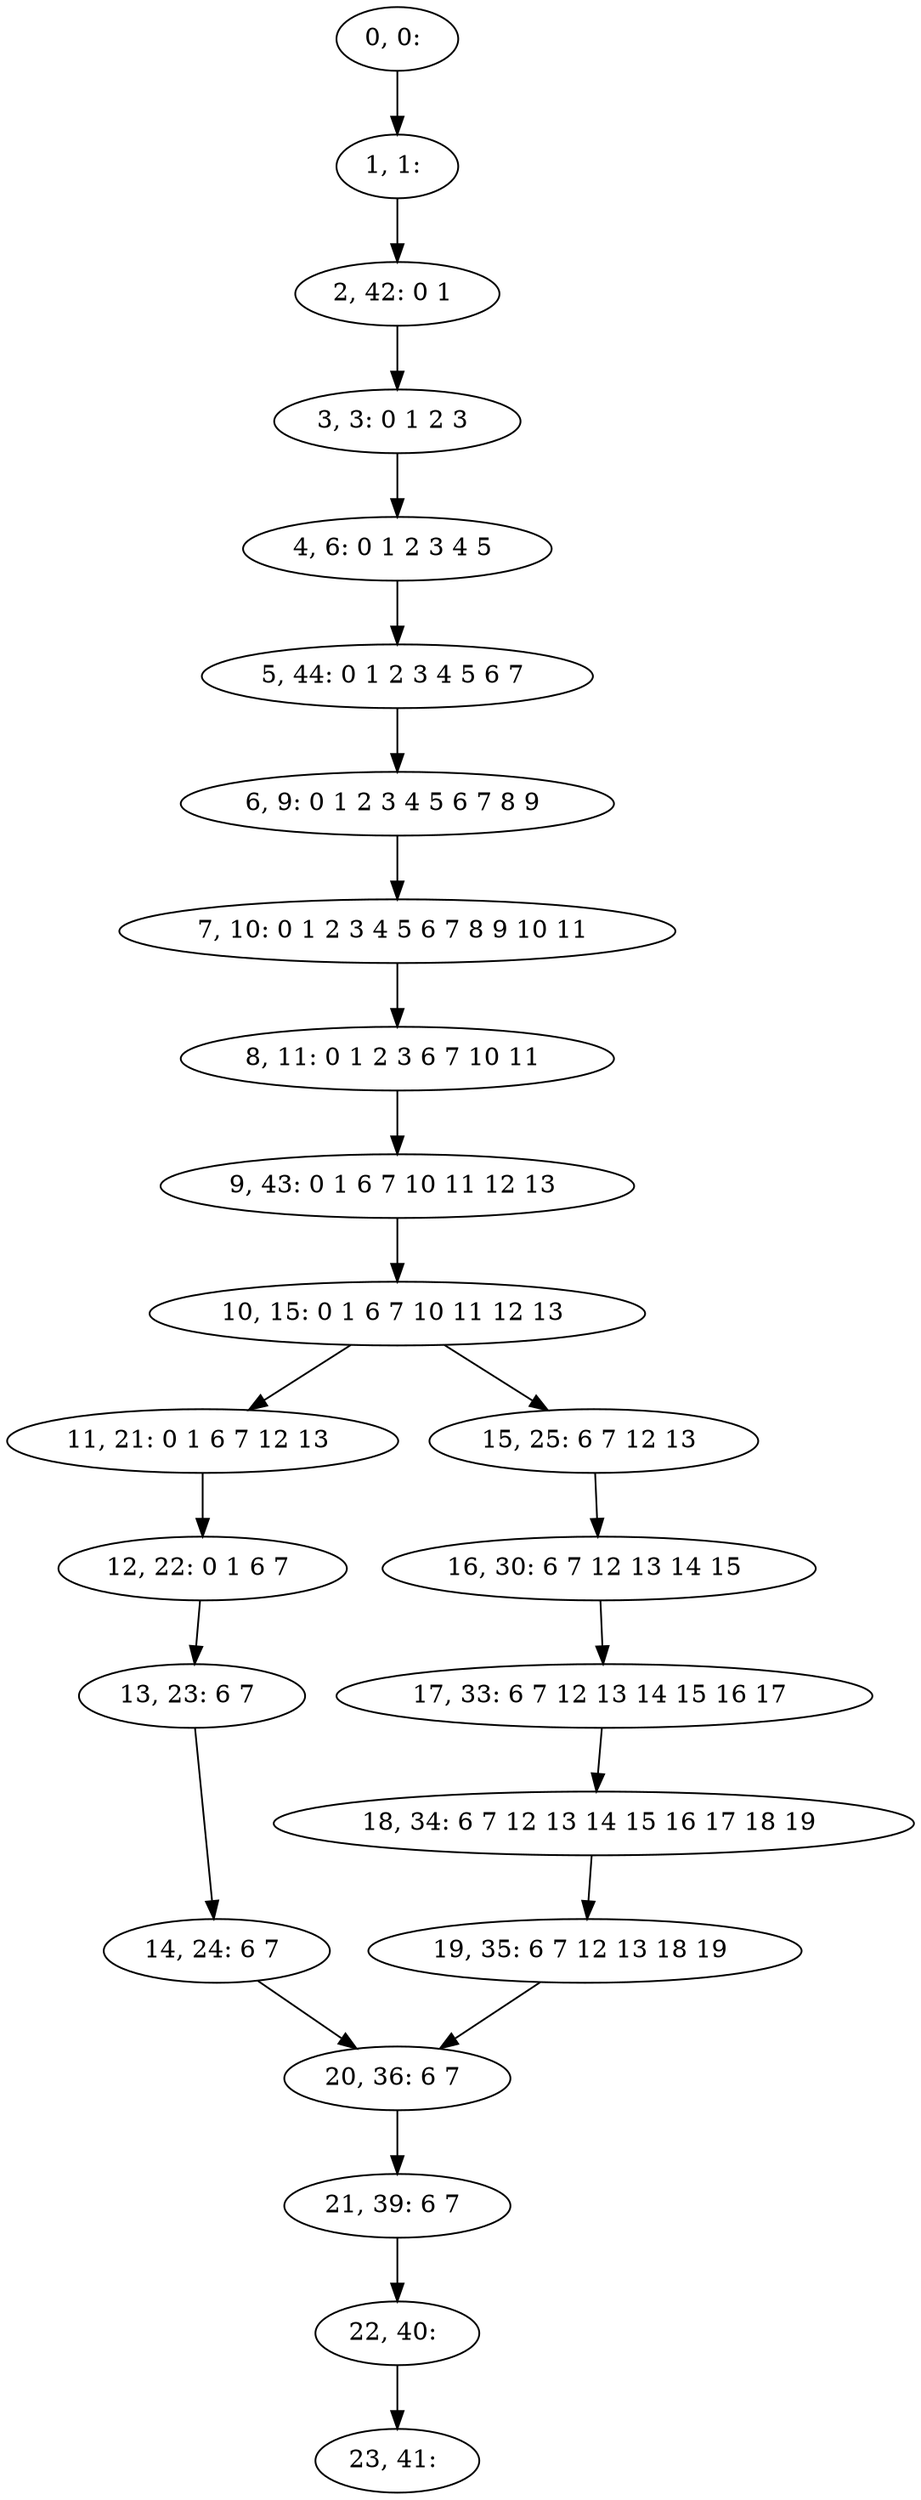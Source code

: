 digraph G {
0[label="0, 0: "];
1[label="1, 1: "];
2[label="2, 42: 0 1 "];
3[label="3, 3: 0 1 2 3 "];
4[label="4, 6: 0 1 2 3 4 5 "];
5[label="5, 44: 0 1 2 3 4 5 6 7 "];
6[label="6, 9: 0 1 2 3 4 5 6 7 8 9 "];
7[label="7, 10: 0 1 2 3 4 5 6 7 8 9 10 11 "];
8[label="8, 11: 0 1 2 3 6 7 10 11 "];
9[label="9, 43: 0 1 6 7 10 11 12 13 "];
10[label="10, 15: 0 1 6 7 10 11 12 13 "];
11[label="11, 21: 0 1 6 7 12 13 "];
12[label="12, 22: 0 1 6 7 "];
13[label="13, 23: 6 7 "];
14[label="14, 24: 6 7 "];
15[label="15, 25: 6 7 12 13 "];
16[label="16, 30: 6 7 12 13 14 15 "];
17[label="17, 33: 6 7 12 13 14 15 16 17 "];
18[label="18, 34: 6 7 12 13 14 15 16 17 18 19 "];
19[label="19, 35: 6 7 12 13 18 19 "];
20[label="20, 36: 6 7 "];
21[label="21, 39: 6 7 "];
22[label="22, 40: "];
23[label="23, 41: "];
0->1 ;
1->2 ;
2->3 ;
3->4 ;
4->5 ;
5->6 ;
6->7 ;
7->8 ;
8->9 ;
9->10 ;
10->11 ;
10->15 ;
11->12 ;
12->13 ;
13->14 ;
14->20 ;
15->16 ;
16->17 ;
17->18 ;
18->19 ;
19->20 ;
20->21 ;
21->22 ;
22->23 ;
}
